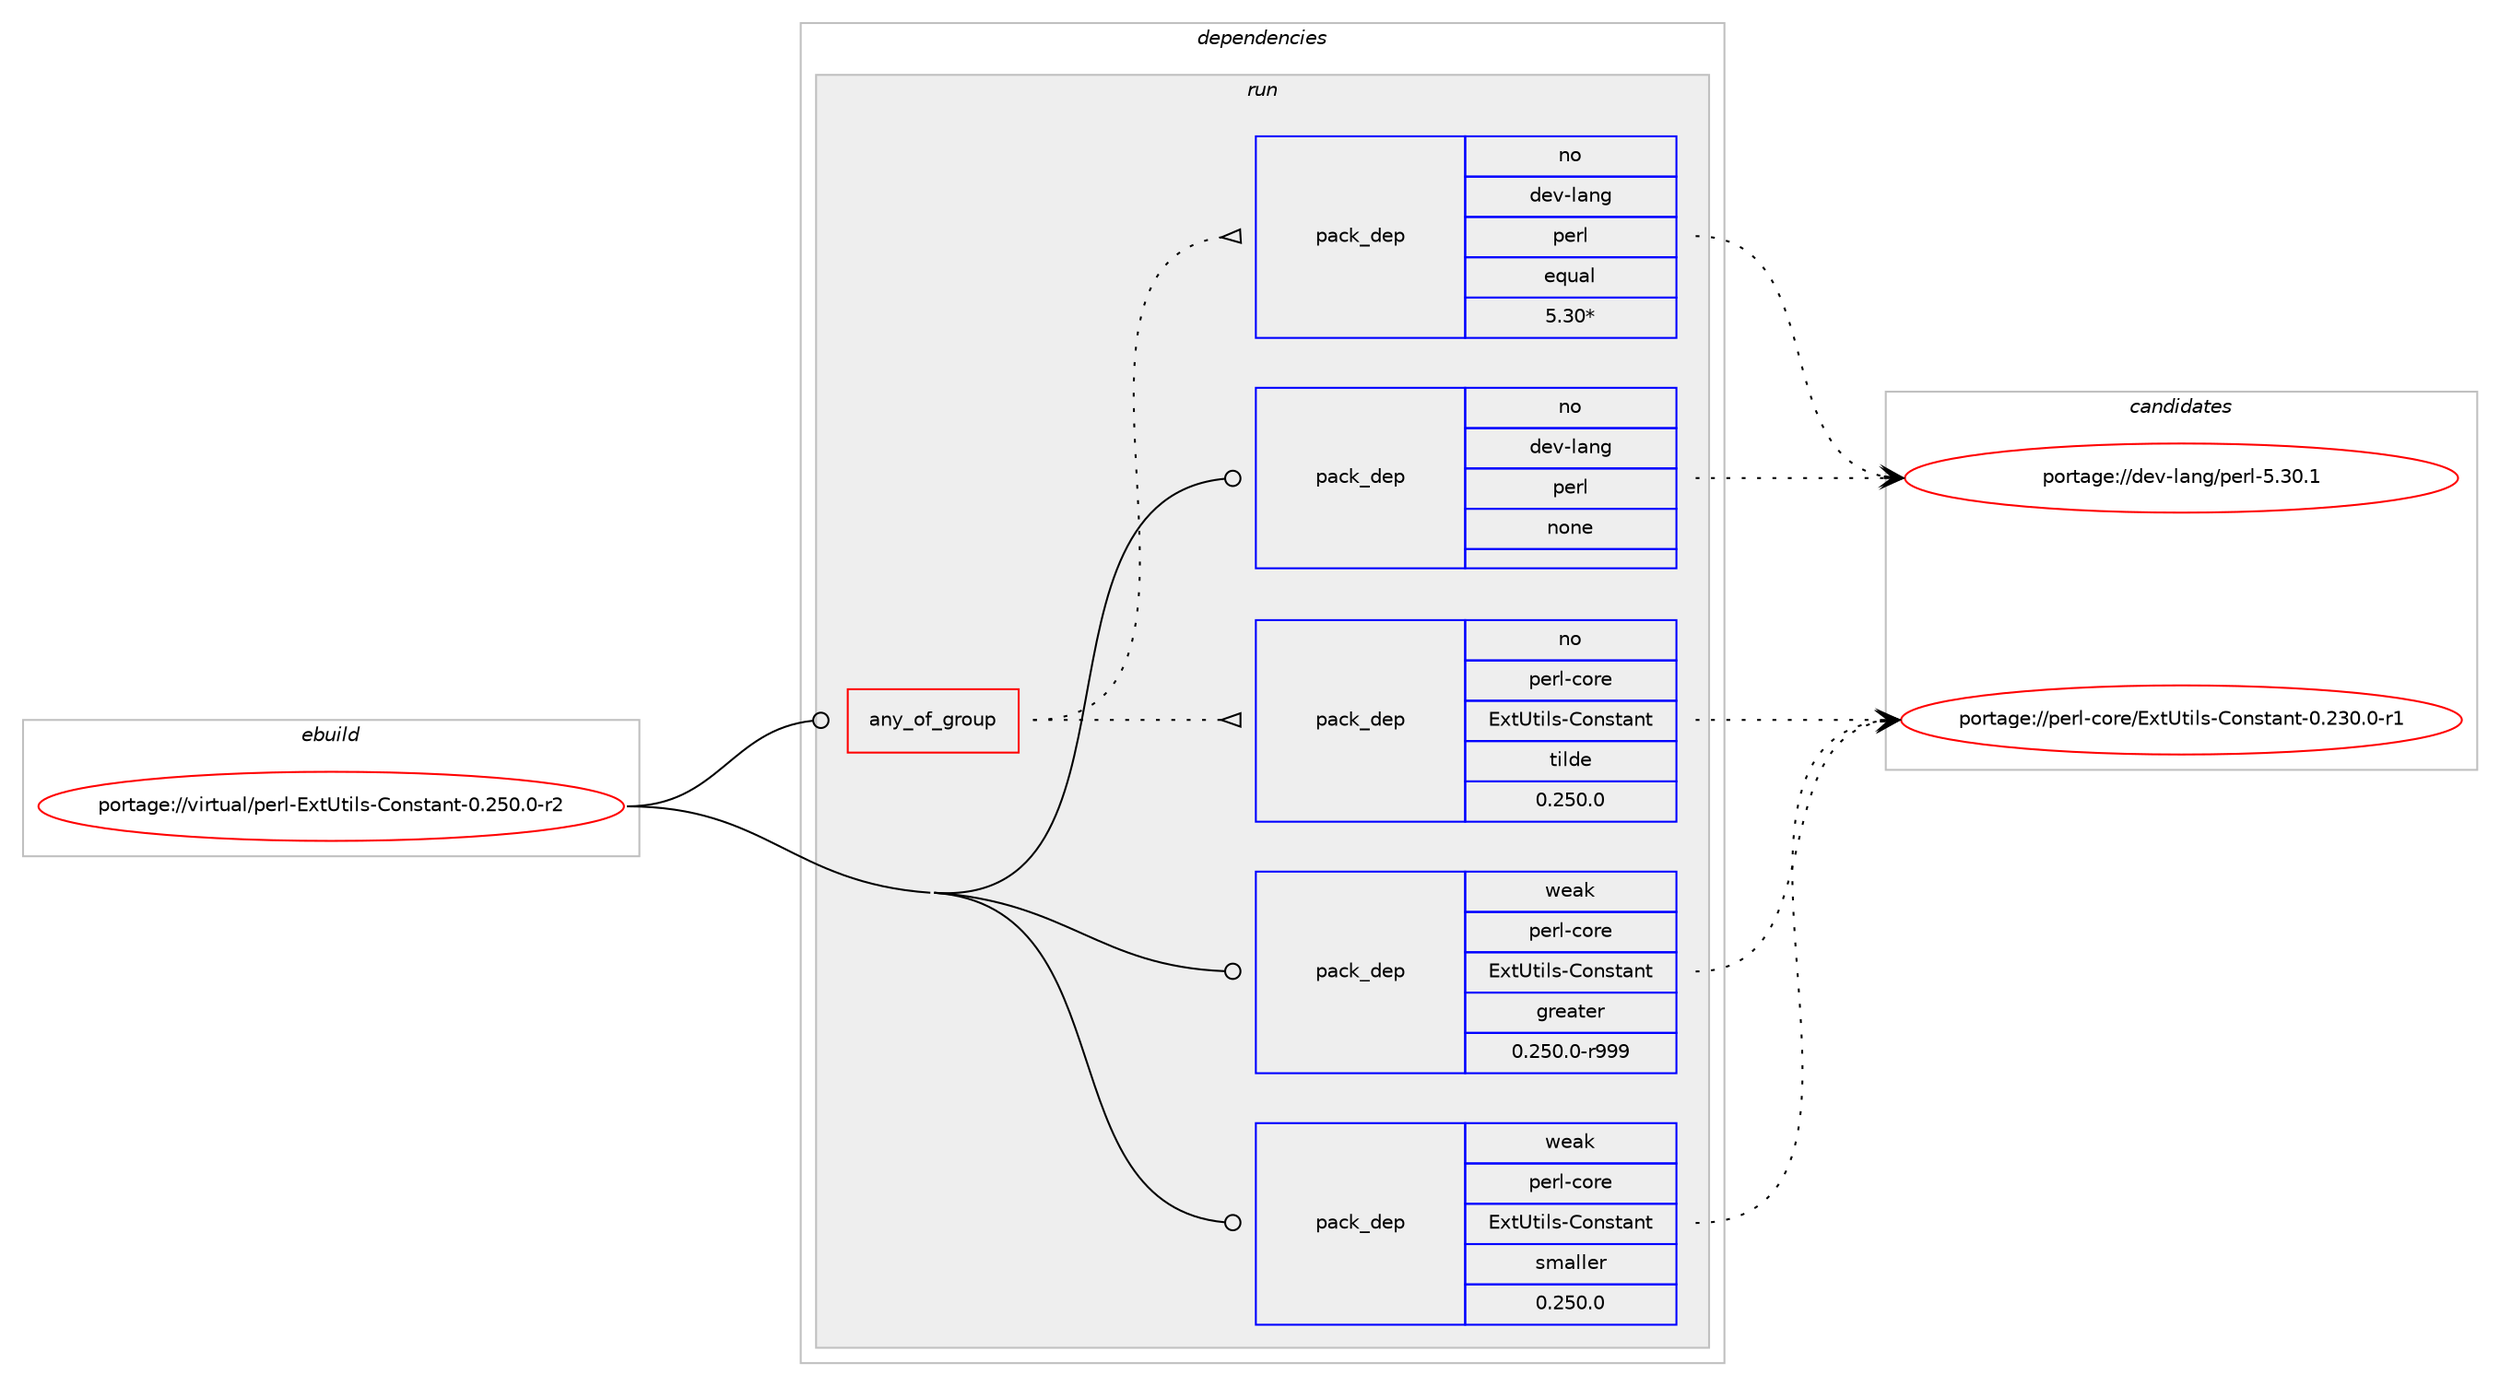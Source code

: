 digraph prolog {

# *************
# Graph options
# *************

newrank=true;
concentrate=true;
compound=true;
graph [rankdir=LR,fontname=Helvetica,fontsize=10,ranksep=1.5];#, ranksep=2.5, nodesep=0.2];
edge  [arrowhead=vee];
node  [fontname=Helvetica,fontsize=10];

# **********
# The ebuild
# **********

subgraph cluster_leftcol {
color=gray;
rank=same;
label=<<i>ebuild</i>>;
id [label="portage://virtual/perl-ExtUtils-Constant-0.250.0-r2", color=red, width=4, href="../virtual/perl-ExtUtils-Constant-0.250.0-r2.svg"];
}

# ****************
# The dependencies
# ****************

subgraph cluster_midcol {
color=gray;
label=<<i>dependencies</i>>;
subgraph cluster_compile {
fillcolor="#eeeeee";
style=filled;
label=<<i>compile</i>>;
}
subgraph cluster_compileandrun {
fillcolor="#eeeeee";
style=filled;
label=<<i>compile and run</i>>;
}
subgraph cluster_run {
fillcolor="#eeeeee";
style=filled;
label=<<i>run</i>>;
subgraph any299 {
dependency12887 [label=<<TABLE BORDER="0" CELLBORDER="1" CELLSPACING="0" CELLPADDING="4"><TR><TD CELLPADDING="10">any_of_group</TD></TR></TABLE>>, shape=none, color=red];subgraph pack10621 {
dependency12888 [label=<<TABLE BORDER="0" CELLBORDER="1" CELLSPACING="0" CELLPADDING="4" WIDTH="220"><TR><TD ROWSPAN="6" CELLPADDING="30">pack_dep</TD></TR><TR><TD WIDTH="110">no</TD></TR><TR><TD>dev-lang</TD></TR><TR><TD>perl</TD></TR><TR><TD>equal</TD></TR><TR><TD>5.30*</TD></TR></TABLE>>, shape=none, color=blue];
}
dependency12887:e -> dependency12888:w [weight=20,style="dotted",arrowhead="oinv"];
subgraph pack10622 {
dependency12889 [label=<<TABLE BORDER="0" CELLBORDER="1" CELLSPACING="0" CELLPADDING="4" WIDTH="220"><TR><TD ROWSPAN="6" CELLPADDING="30">pack_dep</TD></TR><TR><TD WIDTH="110">no</TD></TR><TR><TD>perl-core</TD></TR><TR><TD>ExtUtils-Constant</TD></TR><TR><TD>tilde</TD></TR><TR><TD>0.250.0</TD></TR></TABLE>>, shape=none, color=blue];
}
dependency12887:e -> dependency12889:w [weight=20,style="dotted",arrowhead="oinv"];
}
id:e -> dependency12887:w [weight=20,style="solid",arrowhead="odot"];
subgraph pack10623 {
dependency12890 [label=<<TABLE BORDER="0" CELLBORDER="1" CELLSPACING="0" CELLPADDING="4" WIDTH="220"><TR><TD ROWSPAN="6" CELLPADDING="30">pack_dep</TD></TR><TR><TD WIDTH="110">no</TD></TR><TR><TD>dev-lang</TD></TR><TR><TD>perl</TD></TR><TR><TD>none</TD></TR><TR><TD></TD></TR></TABLE>>, shape=none, color=blue];
}
id:e -> dependency12890:w [weight=20,style="solid",arrowhead="odot"];
subgraph pack10624 {
dependency12891 [label=<<TABLE BORDER="0" CELLBORDER="1" CELLSPACING="0" CELLPADDING="4" WIDTH="220"><TR><TD ROWSPAN="6" CELLPADDING="30">pack_dep</TD></TR><TR><TD WIDTH="110">weak</TD></TR><TR><TD>perl-core</TD></TR><TR><TD>ExtUtils-Constant</TD></TR><TR><TD>greater</TD></TR><TR><TD>0.250.0-r999</TD></TR></TABLE>>, shape=none, color=blue];
}
id:e -> dependency12891:w [weight=20,style="solid",arrowhead="odot"];
subgraph pack10625 {
dependency12892 [label=<<TABLE BORDER="0" CELLBORDER="1" CELLSPACING="0" CELLPADDING="4" WIDTH="220"><TR><TD ROWSPAN="6" CELLPADDING="30">pack_dep</TD></TR><TR><TD WIDTH="110">weak</TD></TR><TR><TD>perl-core</TD></TR><TR><TD>ExtUtils-Constant</TD></TR><TR><TD>smaller</TD></TR><TR><TD>0.250.0</TD></TR></TABLE>>, shape=none, color=blue];
}
id:e -> dependency12892:w [weight=20,style="solid",arrowhead="odot"];
}
}

# **************
# The candidates
# **************

subgraph cluster_choices {
rank=same;
color=gray;
label=<<i>candidates</i>>;

subgraph choice10621 {
color=black;
nodesep=1;
choice10010111845108971101034711210111410845534651484649 [label="portage://dev-lang/perl-5.30.1", color=red, width=4,href="../dev-lang/perl-5.30.1.svg"];
dependency12888:e -> choice10010111845108971101034711210111410845534651484649:w [style=dotted,weight="100"];
}
subgraph choice10622 {
color=black;
nodesep=1;
choice112101114108459911111410147691201168511610510811545671111101151169711011645484650514846484511449 [label="portage://perl-core/ExtUtils-Constant-0.230.0-r1", color=red, width=4,href="../perl-core/ExtUtils-Constant-0.230.0-r1.svg"];
dependency12889:e -> choice112101114108459911111410147691201168511610510811545671111101151169711011645484650514846484511449:w [style=dotted,weight="100"];
}
subgraph choice10623 {
color=black;
nodesep=1;
choice10010111845108971101034711210111410845534651484649 [label="portage://dev-lang/perl-5.30.1", color=red, width=4,href="../dev-lang/perl-5.30.1.svg"];
dependency12890:e -> choice10010111845108971101034711210111410845534651484649:w [style=dotted,weight="100"];
}
subgraph choice10624 {
color=black;
nodesep=1;
choice112101114108459911111410147691201168511610510811545671111101151169711011645484650514846484511449 [label="portage://perl-core/ExtUtils-Constant-0.230.0-r1", color=red, width=4,href="../perl-core/ExtUtils-Constant-0.230.0-r1.svg"];
dependency12891:e -> choice112101114108459911111410147691201168511610510811545671111101151169711011645484650514846484511449:w [style=dotted,weight="100"];
}
subgraph choice10625 {
color=black;
nodesep=1;
choice112101114108459911111410147691201168511610510811545671111101151169711011645484650514846484511449 [label="portage://perl-core/ExtUtils-Constant-0.230.0-r1", color=red, width=4,href="../perl-core/ExtUtils-Constant-0.230.0-r1.svg"];
dependency12892:e -> choice112101114108459911111410147691201168511610510811545671111101151169711011645484650514846484511449:w [style=dotted,weight="100"];
}
}

}
